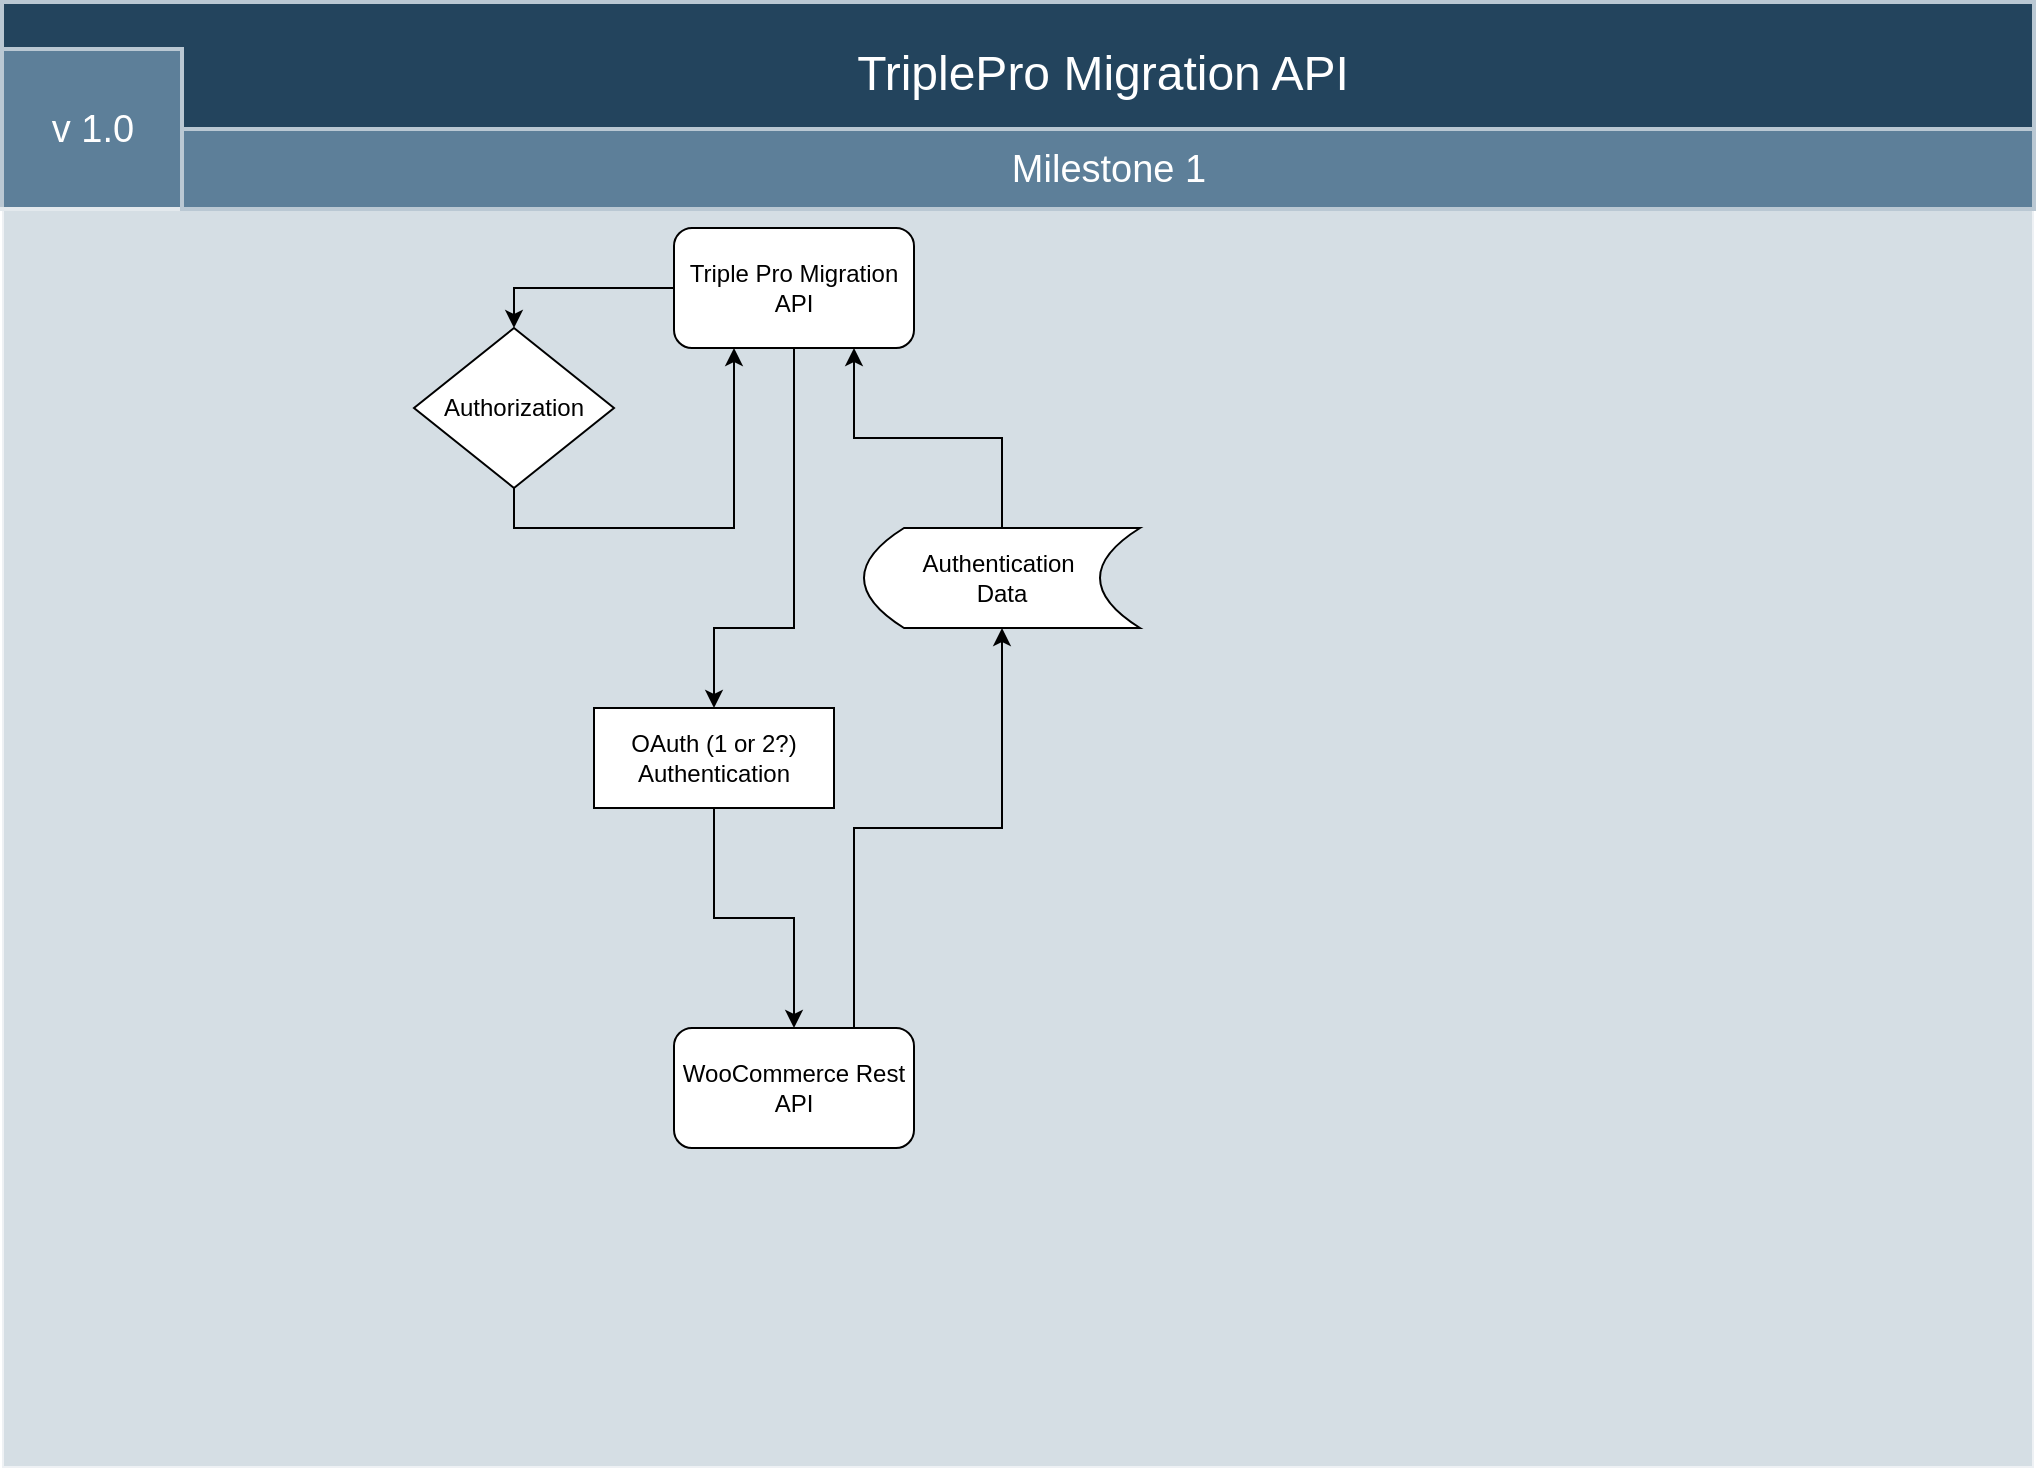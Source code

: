<mxfile version="13.6.5" type="github">
  <diagram id="6a731a19-8d31-9384-78a2-239565b7b9f0" name="Page-1">
    <mxGraphModel dx="1673" dy="896" grid="1" gridSize="10" guides="1" tooltips="1" connect="1" arrows="1" fold="1" page="1" pageScale="1" pageWidth="1169" pageHeight="827" background="#ffffff" math="0" shadow="0">
      <root>
        <mxCell id="0" />
        <mxCell id="1" parent="0" />
        <mxCell id="56" value="TriplePro Migration API" style="strokeColor=#BAC8D3;fillColor=#23445D;fontSize=24;strokeWidth=2;fontFamily=Helvetica;html=1;fontColor=#FFFFFF;fontStyle=0;spacingBottom=8;spacingRight=0;spacingLeft=83;" parent="1" vertex="1">
          <mxGeometry x="154" y="827" width="1016" height="80" as="geometry" />
        </mxCell>
        <mxCell id="59" value="v 1.0" style="strokeColor=#BAC8D3;fillColor=#5d7f99;fontSize=19;strokeWidth=2;fontFamily=Helvetica;html=1;labelBackgroundColor=none;fontColor=#FFFFFF;" parent="1" vertex="1">
          <mxGeometry x="154" y="850.5" width="90" height="80" as="geometry" />
        </mxCell>
        <mxCell id="68" value="" style="strokeColor=#FFFFFF;fillColor=#BAC8D3;fontSize=18;strokeWidth=2;fontFamily=Helvetica;html=1;opacity=60;" parent="1" vertex="1">
          <mxGeometry x="154" y="930.5" width="1016" height="629.5" as="geometry" />
        </mxCell>
        <mxCell id="140" value="" style="group" parent="1" vertex="1" connectable="0">
          <mxGeometry x="244" y="890.5" width="926" height="40" as="geometry" />
        </mxCell>
        <mxCell id="141" value="Milestone 1" style="strokeColor=#BAC8D3;fillColor=#5d7f99;fontSize=19;strokeWidth=2;fontFamily=Helvetica;html=1;labelBackgroundColor=none;fontColor=#FFFFFF;" parent="140" vertex="1">
          <mxGeometry width="925.999" height="40" as="geometry" />
        </mxCell>
        <mxCell id="Vo78NG-b2OAH4mDvwk-F-173" style="edgeStyle=orthogonalEdgeStyle;rounded=0;orthogonalLoop=1;jettySize=auto;html=1;exitX=0;exitY=0.5;exitDx=0;exitDy=0;entryX=0.5;entryY=0;entryDx=0;entryDy=0;" edge="1" parent="1" source="Vo78NG-b2OAH4mDvwk-F-164" target="Vo78NG-b2OAH4mDvwk-F-176">
          <mxGeometry relative="1" as="geometry">
            <mxPoint x="242.5" y="1050" as="targetPoint" />
          </mxGeometry>
        </mxCell>
        <mxCell id="Vo78NG-b2OAH4mDvwk-F-164" value="Triple Pro Migration API" style="rounded=1;whiteSpace=wrap;html=1;" vertex="1" parent="1">
          <mxGeometry x="490" y="940" width="120" height="60" as="geometry" />
        </mxCell>
        <mxCell id="Vo78NG-b2OAH4mDvwk-F-167" style="edgeStyle=orthogonalEdgeStyle;rounded=0;orthogonalLoop=1;jettySize=auto;html=1;exitX=0.75;exitY=0;exitDx=0;exitDy=0;entryX=0.5;entryY=1;entryDx=0;entryDy=0;" edge="1" parent="1" source="Vo78NG-b2OAH4mDvwk-F-165" target="Vo78NG-b2OAH4mDvwk-F-180">
          <mxGeometry relative="1" as="geometry" />
        </mxCell>
        <mxCell id="Vo78NG-b2OAH4mDvwk-F-165" value="WooCommerce Rest API" style="whiteSpace=wrap;html=1;rounded=1;" vertex="1" parent="1">
          <mxGeometry x="490" y="1340" width="120" height="60" as="geometry" />
        </mxCell>
        <mxCell id="Vo78NG-b2OAH4mDvwk-F-171" style="edgeStyle=orthogonalEdgeStyle;rounded=0;orthogonalLoop=1;jettySize=auto;html=1;exitX=0.5;exitY=1;exitDx=0;exitDy=0;entryX=0.5;entryY=0;entryDx=0;entryDy=0;" edge="1" parent="1" source="Vo78NG-b2OAH4mDvwk-F-168" target="Vo78NG-b2OAH4mDvwk-F-165">
          <mxGeometry relative="1" as="geometry" />
        </mxCell>
        <mxCell id="Vo78NG-b2OAH4mDvwk-F-168" value="OAuth (1 or 2?)&lt;br&gt;Authentication" style="rounded=0;whiteSpace=wrap;html=1;" vertex="1" parent="1">
          <mxGeometry x="450" y="1180" width="120" height="50" as="geometry" />
        </mxCell>
        <mxCell id="Vo78NG-b2OAH4mDvwk-F-169" value="" style="edgeStyle=orthogonalEdgeStyle;rounded=0;orthogonalLoop=1;jettySize=auto;html=1;exitX=0.5;exitY=1;exitDx=0;exitDy=0;" edge="1" parent="1" source="Vo78NG-b2OAH4mDvwk-F-164" target="Vo78NG-b2OAH4mDvwk-F-168">
          <mxGeometry relative="1" as="geometry">
            <mxPoint x="265" y="1070" as="sourcePoint" />
            <mxPoint x="270.059" y="1140" as="targetPoint" />
            <Array as="points">
              <mxPoint x="550" y="1140" />
              <mxPoint x="510" y="1140" />
            </Array>
          </mxGeometry>
        </mxCell>
        <mxCell id="Vo78NG-b2OAH4mDvwk-F-178" style="edgeStyle=orthogonalEdgeStyle;rounded=0;orthogonalLoop=1;jettySize=auto;html=1;exitX=0.5;exitY=1;exitDx=0;exitDy=0;entryX=0.25;entryY=1;entryDx=0;entryDy=0;" edge="1" parent="1" source="Vo78NG-b2OAH4mDvwk-F-176" target="Vo78NG-b2OAH4mDvwk-F-164">
          <mxGeometry relative="1" as="geometry" />
        </mxCell>
        <mxCell id="Vo78NG-b2OAH4mDvwk-F-176" value="Authorization&lt;br&gt;" style="rhombus;whiteSpace=wrap;html=1;" vertex="1" parent="1">
          <mxGeometry x="360" y="990" width="100" height="80" as="geometry" />
        </mxCell>
        <mxCell id="Vo78NG-b2OAH4mDvwk-F-181" style="edgeStyle=orthogonalEdgeStyle;rounded=0;orthogonalLoop=1;jettySize=auto;html=1;exitX=0.5;exitY=0;exitDx=0;exitDy=0;entryX=0.75;entryY=1;entryDx=0;entryDy=0;" edge="1" parent="1" source="Vo78NG-b2OAH4mDvwk-F-180" target="Vo78NG-b2OAH4mDvwk-F-164">
          <mxGeometry relative="1" as="geometry" />
        </mxCell>
        <mxCell id="Vo78NG-b2OAH4mDvwk-F-180" value="Authentication&amp;nbsp;&lt;br&gt;Data&lt;br&gt;" style="shape=dataStorage;whiteSpace=wrap;html=1;fixedSize=1;" vertex="1" parent="1">
          <mxGeometry x="585" y="1090" width="138" height="50" as="geometry" />
        </mxCell>
      </root>
    </mxGraphModel>
  </diagram>
</mxfile>
